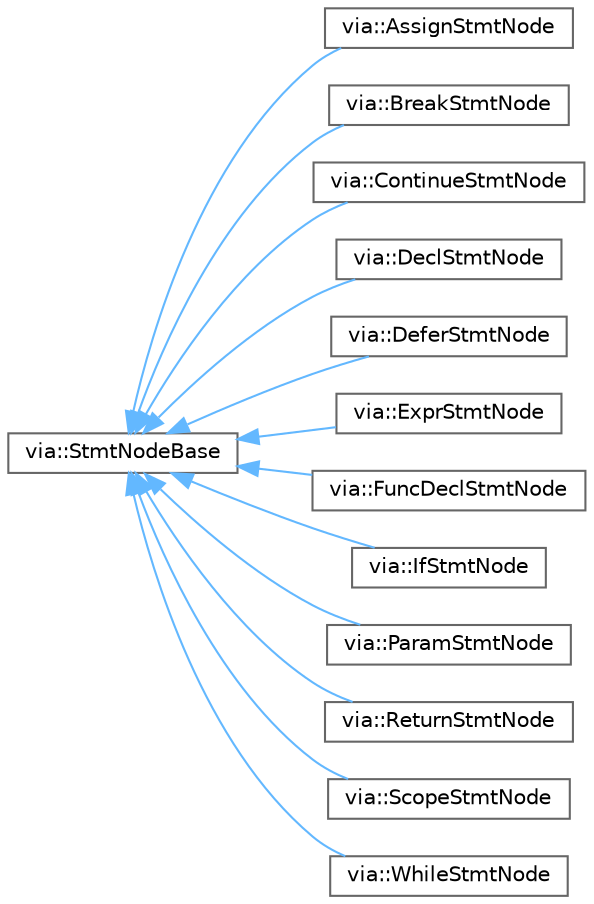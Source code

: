 digraph "Graphical Class Hierarchy"
{
 // LATEX_PDF_SIZE
  bgcolor="transparent";
  edge [fontname=Helvetica,fontsize=10,labelfontname=Helvetica,labelfontsize=10];
  node [fontname=Helvetica,fontsize=10,shape=box,height=0.2,width=0.4];
  rankdir="LR";
  Node0 [id="Node000000",label="via::StmtNodeBase",height=0.2,width=0.4,color="grey40", fillcolor="white", style="filled",URL="$structvia_1_1StmtNodeBase.html",tooltip=" "];
  Node0 -> Node1 [id="edge18_Node000000_Node000001",dir="back",color="steelblue1",style="solid",tooltip=" "];
  Node1 [id="Node000001",label="via::AssignStmtNode",height=0.2,width=0.4,color="grey40", fillcolor="white", style="filled",URL="$structvia_1_1AssignStmtNode.html",tooltip=" "];
  Node0 -> Node2 [id="edge19_Node000000_Node000002",dir="back",color="steelblue1",style="solid",tooltip=" "];
  Node2 [id="Node000002",label="via::BreakStmtNode",height=0.2,width=0.4,color="grey40", fillcolor="white", style="filled",URL="$structvia_1_1BreakStmtNode.html",tooltip=" "];
  Node0 -> Node3 [id="edge20_Node000000_Node000003",dir="back",color="steelblue1",style="solid",tooltip=" "];
  Node3 [id="Node000003",label="via::ContinueStmtNode",height=0.2,width=0.4,color="grey40", fillcolor="white", style="filled",URL="$structvia_1_1ContinueStmtNode.html",tooltip=" "];
  Node0 -> Node4 [id="edge21_Node000000_Node000004",dir="back",color="steelblue1",style="solid",tooltip=" "];
  Node4 [id="Node000004",label="via::DeclStmtNode",height=0.2,width=0.4,color="grey40", fillcolor="white", style="filled",URL="$structvia_1_1DeclStmtNode.html",tooltip=" "];
  Node0 -> Node5 [id="edge22_Node000000_Node000005",dir="back",color="steelblue1",style="solid",tooltip=" "];
  Node5 [id="Node000005",label="via::DeferStmtNode",height=0.2,width=0.4,color="grey40", fillcolor="white", style="filled",URL="$structvia_1_1DeferStmtNode.html",tooltip=" "];
  Node0 -> Node6 [id="edge23_Node000000_Node000006",dir="back",color="steelblue1",style="solid",tooltip=" "];
  Node6 [id="Node000006",label="via::ExprStmtNode",height=0.2,width=0.4,color="grey40", fillcolor="white", style="filled",URL="$structvia_1_1ExprStmtNode.html",tooltip=" "];
  Node0 -> Node7 [id="edge24_Node000000_Node000007",dir="back",color="steelblue1",style="solid",tooltip=" "];
  Node7 [id="Node000007",label="via::FuncDeclStmtNode",height=0.2,width=0.4,color="grey40", fillcolor="white", style="filled",URL="$structvia_1_1FuncDeclStmtNode.html",tooltip=" "];
  Node0 -> Node8 [id="edge25_Node000000_Node000008",dir="back",color="steelblue1",style="solid",tooltip=" "];
  Node8 [id="Node000008",label="via::IfStmtNode",height=0.2,width=0.4,color="grey40", fillcolor="white", style="filled",URL="$structvia_1_1IfStmtNode.html",tooltip=" "];
  Node0 -> Node9 [id="edge26_Node000000_Node000009",dir="back",color="steelblue1",style="solid",tooltip=" "];
  Node9 [id="Node000009",label="via::ParamStmtNode",height=0.2,width=0.4,color="grey40", fillcolor="white", style="filled",URL="$structvia_1_1ParamStmtNode.html",tooltip=" "];
  Node0 -> Node10 [id="edge27_Node000000_Node000010",dir="back",color="steelblue1",style="solid",tooltip=" "];
  Node10 [id="Node000010",label="via::ReturnStmtNode",height=0.2,width=0.4,color="grey40", fillcolor="white", style="filled",URL="$structvia_1_1ReturnStmtNode.html",tooltip=" "];
  Node0 -> Node11 [id="edge28_Node000000_Node000011",dir="back",color="steelblue1",style="solid",tooltip=" "];
  Node11 [id="Node000011",label="via::ScopeStmtNode",height=0.2,width=0.4,color="grey40", fillcolor="white", style="filled",URL="$structvia_1_1ScopeStmtNode.html",tooltip=" "];
  Node0 -> Node12 [id="edge29_Node000000_Node000012",dir="back",color="steelblue1",style="solid",tooltip=" "];
  Node12 [id="Node000012",label="via::WhileStmtNode",height=0.2,width=0.4,color="grey40", fillcolor="white", style="filled",URL="$structvia_1_1WhileStmtNode.html",tooltip=" "];
}
